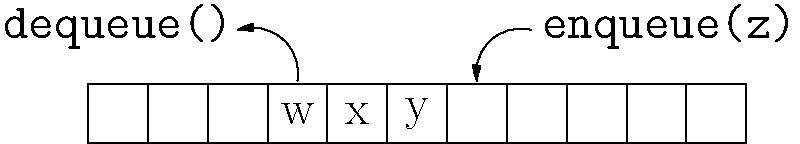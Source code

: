 settings.outformat="png";

size(400,0);

string[] items = {"w", "x", "y"};

for(int i=0; i<=10; ++i) {
  draw(box((i-0.5,-0.5),(i+0.5,0.5)));
  if (i>=3 && i<6) {
    label("\Huge " + items[i-3], (i,0));
  }
}

label("\Huge \texttt{dequeue()}", (2,1), NW);
label("\Huge \texttt{enqueue(z)}", (7,1), NE);
draw((3,0.55)..(2.8, 1.2)..(2.01,1.4), Arrow);
draw((6.9, 1.4)..(6.2, 1.2)..(6, 0.55), Arrow);
